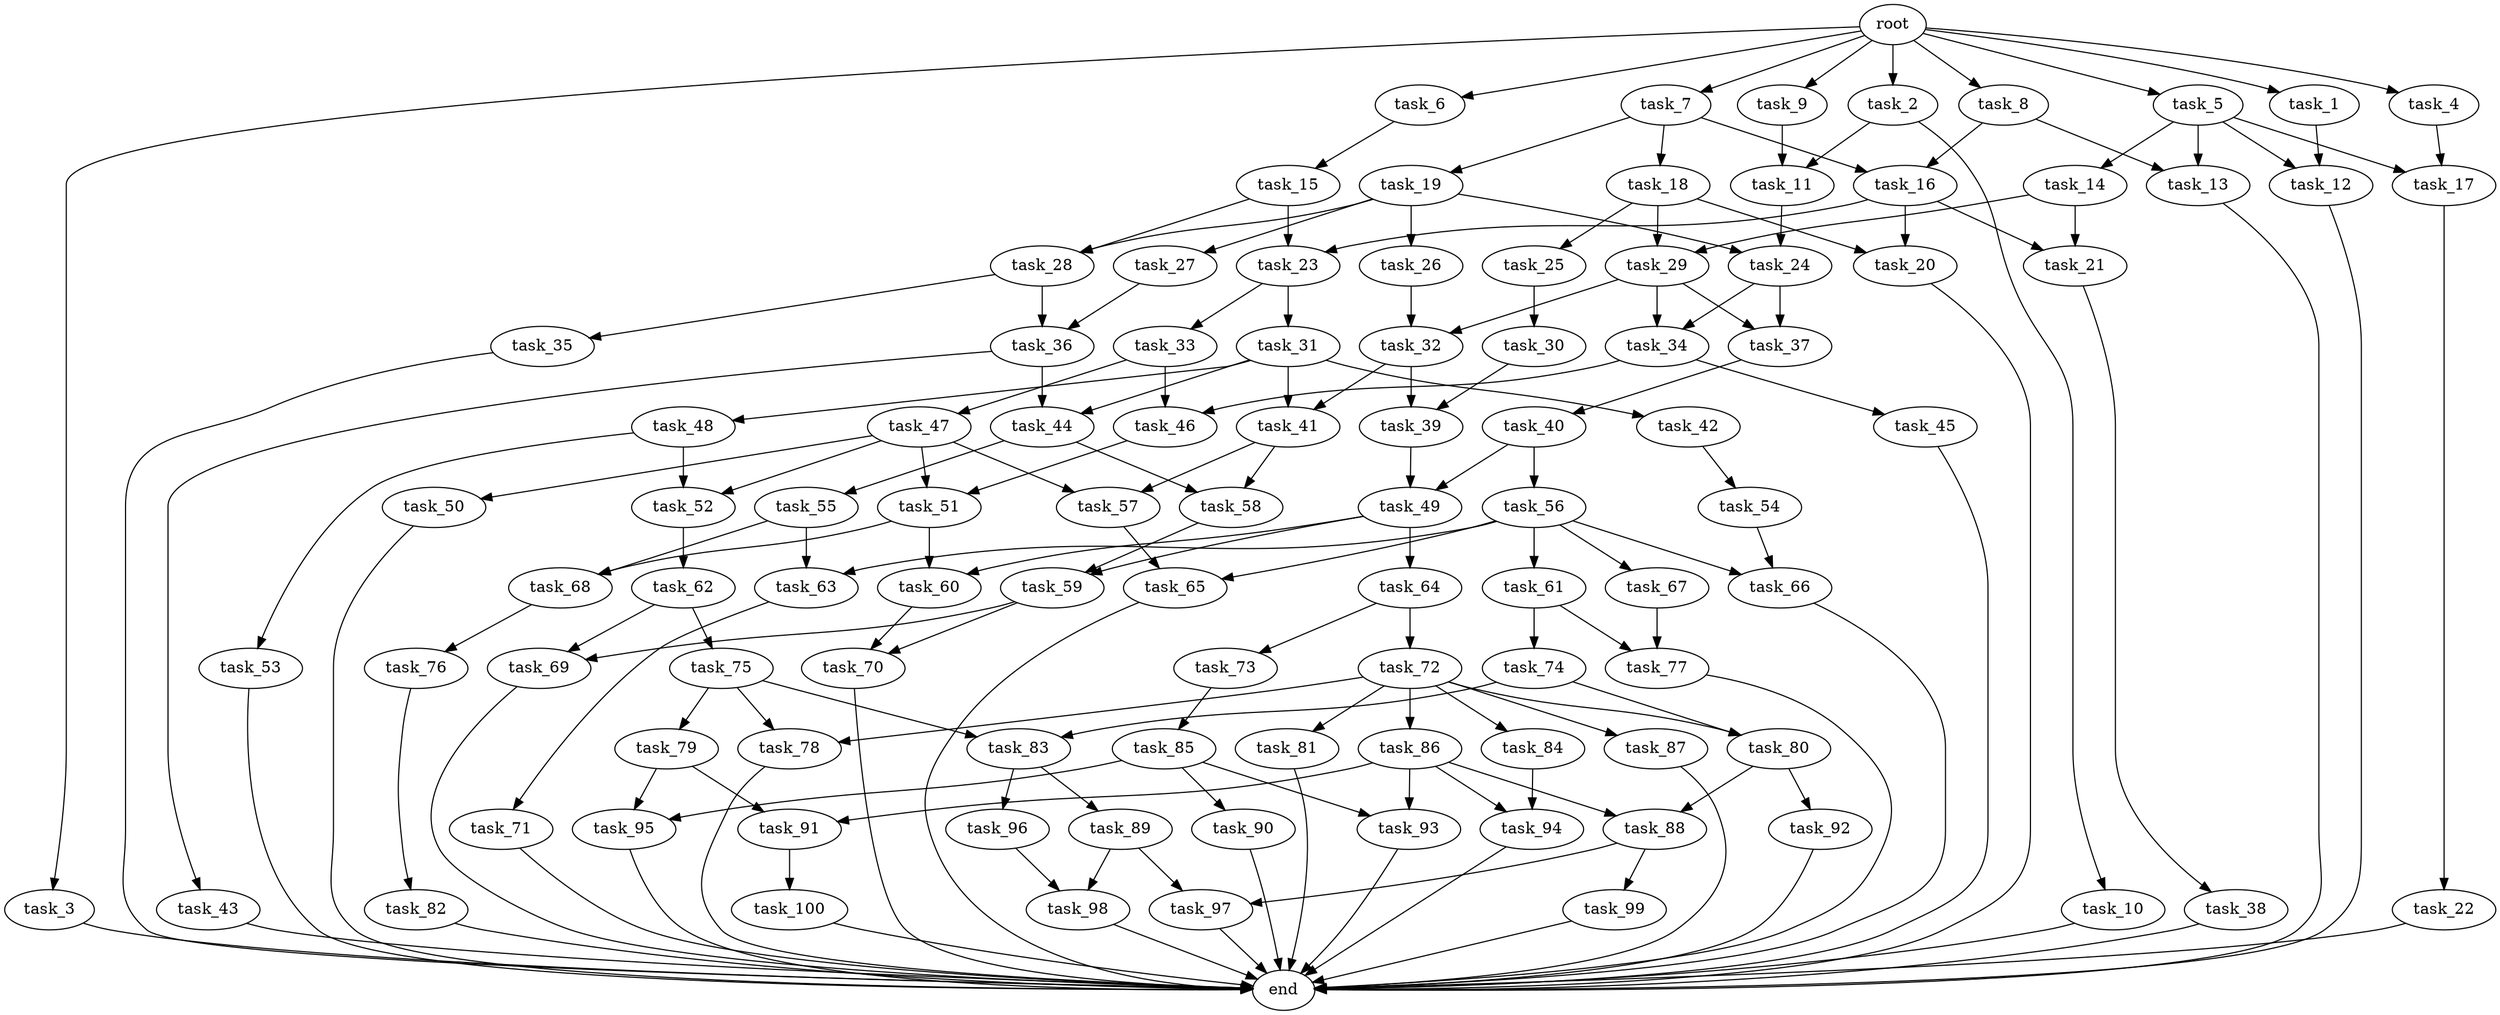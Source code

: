 digraph G {
  task_19 [size="4.274888e+09"];
  task_53 [size="3.561072e+09"];
  task_69 [size="3.879484e+09"];
  task_25 [size="1.056097e+09"];
  task_51 [size="3.610396e+09"];
  task_61 [size="4.517513e+09"];
  task_72 [size="3.566743e+09"];
  task_59 [size="4.542831e+09"];
  task_6 [size="2.626188e+09"];
  root [size="0.000000e+00"];
  task_3 [size="1.594456e+09"];
  task_60 [size="2.796327e+09"];
  task_76 [size="2.164752e+09"];
  task_48 [size="2.223101e+09"];
  task_84 [size="1.289826e+09"];
  task_86 [size="4.001882e+09"];
  task_11 [size="4.024680e+09"];
  task_54 [size="2.574987e+09"];
  task_36 [size="3.690626e+09"];
  task_97 [size="3.616095e+09"];
  task_58 [size="4.062605e+09"];
  task_62 [size="2.927255e+09"];
  task_57 [size="1.763812e+09"];
  task_22 [size="2.578395e+09"];
  task_28 [size="4.513560e+09"];
  task_41 [size="3.435557e+09"];
  task_78 [size="3.561766e+09"];
  task_47 [size="2.318683e+09"];
  task_43 [size="3.786941e+09"];
  task_94 [size="4.822431e+09"];
  task_9 [size="2.477701e+09"];
  task_68 [size="2.613378e+09"];
  task_70 [size="3.278556e+09"];
  task_23 [size="3.553018e+09"];
  task_88 [size="3.165617e+09"];
  task_8 [size="2.826354e+09"];
  task_87 [size="3.081449e+09"];
  task_35 [size="1.292470e+09"];
  task_42 [size="4.234663e+09"];
  end [size="0.000000e+00"];
  task_63 [size="3.861026e+09"];
  task_45 [size="3.905214e+09"];
  task_17 [size="7.887343e+08"];
  task_7 [size="4.948133e+09"];
  task_13 [size="3.921671e+09"];
  task_1 [size="2.979033e+08"];
  task_100 [size="3.529459e+09"];
  task_89 [size="4.165084e+09"];
  task_83 [size="4.943818e+09"];
  task_74 [size="3.229615e+09"];
  task_90 [size="1.239379e+09"];
  task_34 [size="4.146455e+09"];
  task_85 [size="1.001771e+09"];
  task_98 [size="8.390211e+08"];
  task_67 [size="4.506906e+09"];
  task_21 [size="2.048215e+09"];
  task_82 [size="4.692902e+09"];
  task_20 [size="5.753697e+08"];
  task_52 [size="4.694180e+09"];
  task_50 [size="3.819061e+09"];
  task_31 [size="4.717019e+09"];
  task_93 [size="2.877163e+09"];
  task_79 [size="4.468428e+09"];
  task_15 [size="3.946857e+09"];
  task_96 [size="2.851104e+09"];
  task_5 [size="2.193857e+09"];
  task_12 [size="4.097473e+09"];
  task_32 [size="9.597147e+08"];
  task_4 [size="2.859550e+08"];
  task_44 [size="3.728869e+09"];
  task_16 [size="3.831810e+09"];
  task_92 [size="4.785895e+09"];
  task_18 [size="3.364347e+09"];
  task_80 [size="2.831473e+09"];
  task_37 [size="4.489318e+09"];
  task_71 [size="4.523287e+09"];
  task_24 [size="4.754630e+09"];
  task_64 [size="7.663893e+08"];
  task_26 [size="2.155554e+09"];
  task_81 [size="2.084540e+09"];
  task_66 [size="6.824593e+08"];
  task_56 [size="1.204557e+09"];
  task_33 [size="1.918718e+09"];
  task_77 [size="5.702058e+08"];
  task_14 [size="2.741068e+09"];
  task_65 [size="2.539914e+09"];
  task_99 [size="3.046885e+09"];
  task_29 [size="2.147082e+09"];
  task_73 [size="7.029668e+08"];
  task_49 [size="2.618734e+09"];
  task_30 [size="3.617478e+09"];
  task_55 [size="8.512632e+08"];
  task_75 [size="1.425727e+09"];
  task_46 [size="1.354651e+09"];
  task_27 [size="1.318802e+08"];
  task_39 [size="2.325425e+09"];
  task_38 [size="4.771443e+09"];
  task_2 [size="1.298197e+09"];
  task_91 [size="4.865684e+09"];
  task_95 [size="3.085688e+09"];
  task_40 [size="3.619774e+09"];
  task_10 [size="4.962200e+09"];

  task_19 -> task_24 [size="8.549776e+08"];
  task_19 -> task_27 [size="8.549776e+08"];
  task_19 -> task_28 [size="8.549776e+08"];
  task_19 -> task_26 [size="8.549776e+08"];
  task_53 -> end [size="1.000000e-12"];
  task_69 -> end [size="1.000000e-12"];
  task_25 -> task_30 [size="2.112194e+08"];
  task_51 -> task_60 [size="3.610396e+08"];
  task_51 -> task_68 [size="3.610396e+08"];
  task_61 -> task_77 [size="9.035026e+08"];
  task_61 -> task_74 [size="9.035026e+08"];
  task_72 -> task_78 [size="7.133486e+08"];
  task_72 -> task_86 [size="7.133486e+08"];
  task_72 -> task_87 [size="7.133486e+08"];
  task_72 -> task_81 [size="7.133486e+08"];
  task_72 -> task_80 [size="7.133486e+08"];
  task_72 -> task_84 [size="7.133486e+08"];
  task_59 -> task_70 [size="4.542831e+08"];
  task_59 -> task_69 [size="4.542831e+08"];
  task_6 -> task_15 [size="5.252377e+08"];
  root -> task_2 [size="1.000000e-12"];
  root -> task_4 [size="1.000000e-12"];
  root -> task_5 [size="1.000000e-12"];
  root -> task_3 [size="1.000000e-12"];
  root -> task_8 [size="1.000000e-12"];
  root -> task_9 [size="1.000000e-12"];
  root -> task_7 [size="1.000000e-12"];
  root -> task_6 [size="1.000000e-12"];
  root -> task_1 [size="1.000000e-12"];
  task_3 -> end [size="1.000000e-12"];
  task_60 -> task_70 [size="2.796327e+08"];
  task_76 -> task_82 [size="4.329504e+08"];
  task_48 -> task_53 [size="4.446201e+08"];
  task_48 -> task_52 [size="4.446201e+08"];
  task_84 -> task_94 [size="2.579653e+08"];
  task_86 -> task_88 [size="8.003765e+08"];
  task_86 -> task_94 [size="8.003765e+08"];
  task_86 -> task_93 [size="8.003765e+08"];
  task_86 -> task_91 [size="8.003765e+08"];
  task_11 -> task_24 [size="4.024680e+08"];
  task_54 -> task_66 [size="5.149973e+08"];
  task_36 -> task_43 [size="3.690626e+08"];
  task_36 -> task_44 [size="3.690626e+08"];
  task_97 -> end [size="1.000000e-12"];
  task_58 -> task_59 [size="4.062605e+08"];
  task_62 -> task_75 [size="5.854510e+08"];
  task_62 -> task_69 [size="5.854510e+08"];
  task_57 -> task_65 [size="1.763812e+08"];
  task_22 -> end [size="1.000000e-12"];
  task_28 -> task_36 [size="4.513560e+08"];
  task_28 -> task_35 [size="4.513560e+08"];
  task_41 -> task_58 [size="3.435557e+08"];
  task_41 -> task_57 [size="3.435557e+08"];
  task_78 -> end [size="1.000000e-12"];
  task_47 -> task_50 [size="4.637366e+08"];
  task_47 -> task_57 [size="4.637366e+08"];
  task_47 -> task_52 [size="4.637366e+08"];
  task_47 -> task_51 [size="4.637366e+08"];
  task_43 -> end [size="1.000000e-12"];
  task_94 -> end [size="1.000000e-12"];
  task_9 -> task_11 [size="4.955402e+08"];
  task_68 -> task_76 [size="2.613378e+08"];
  task_70 -> end [size="1.000000e-12"];
  task_23 -> task_31 [size="3.553018e+08"];
  task_23 -> task_33 [size="3.553018e+08"];
  task_88 -> task_99 [size="3.165617e+08"];
  task_88 -> task_97 [size="3.165617e+08"];
  task_8 -> task_16 [size="5.652708e+08"];
  task_8 -> task_13 [size="5.652708e+08"];
  task_87 -> end [size="1.000000e-12"];
  task_35 -> end [size="1.000000e-12"];
  task_42 -> task_54 [size="8.469327e+08"];
  task_63 -> task_71 [size="3.861026e+08"];
  task_45 -> end [size="1.000000e-12"];
  task_17 -> task_22 [size="7.887343e+07"];
  task_7 -> task_19 [size="9.896266e+08"];
  task_7 -> task_18 [size="9.896266e+08"];
  task_7 -> task_16 [size="9.896266e+08"];
  task_13 -> end [size="1.000000e-12"];
  task_1 -> task_12 [size="5.958066e+07"];
  task_100 -> end [size="1.000000e-12"];
  task_89 -> task_98 [size="8.330167e+08"];
  task_89 -> task_97 [size="8.330167e+08"];
  task_83 -> task_89 [size="4.943818e+08"];
  task_83 -> task_96 [size="4.943818e+08"];
  task_74 -> task_80 [size="6.459231e+08"];
  task_74 -> task_83 [size="6.459231e+08"];
  task_90 -> end [size="1.000000e-12"];
  task_34 -> task_45 [size="4.146455e+08"];
  task_34 -> task_46 [size="4.146455e+08"];
  task_85 -> task_93 [size="2.003543e+08"];
  task_85 -> task_90 [size="2.003543e+08"];
  task_85 -> task_95 [size="2.003543e+08"];
  task_98 -> end [size="1.000000e-12"];
  task_67 -> task_77 [size="9.013811e+08"];
  task_21 -> task_38 [size="2.048215e+08"];
  task_82 -> end [size="1.000000e-12"];
  task_20 -> end [size="1.000000e-12"];
  task_52 -> task_62 [size="4.694180e+08"];
  task_50 -> end [size="1.000000e-12"];
  task_31 -> task_44 [size="9.434038e+08"];
  task_31 -> task_42 [size="9.434038e+08"];
  task_31 -> task_48 [size="9.434038e+08"];
  task_31 -> task_41 [size="9.434038e+08"];
  task_93 -> end [size="1.000000e-12"];
  task_79 -> task_91 [size="8.936856e+08"];
  task_79 -> task_95 [size="8.936856e+08"];
  task_15 -> task_28 [size="7.893714e+08"];
  task_15 -> task_23 [size="7.893714e+08"];
  task_96 -> task_98 [size="5.702208e+08"];
  task_5 -> task_12 [size="4.387713e+08"];
  task_5 -> task_14 [size="4.387713e+08"];
  task_5 -> task_13 [size="4.387713e+08"];
  task_5 -> task_17 [size="4.387713e+08"];
  task_12 -> end [size="1.000000e-12"];
  task_32 -> task_39 [size="9.597147e+07"];
  task_32 -> task_41 [size="9.597147e+07"];
  task_4 -> task_17 [size="5.719099e+07"];
  task_44 -> task_58 [size="3.728869e+08"];
  task_44 -> task_55 [size="3.728869e+08"];
  task_16 -> task_21 [size="3.831810e+08"];
  task_16 -> task_20 [size="3.831810e+08"];
  task_16 -> task_23 [size="3.831810e+08"];
  task_92 -> end [size="1.000000e-12"];
  task_18 -> task_20 [size="6.728694e+08"];
  task_18 -> task_29 [size="6.728694e+08"];
  task_18 -> task_25 [size="6.728694e+08"];
  task_80 -> task_88 [size="2.831473e+08"];
  task_80 -> task_92 [size="2.831473e+08"];
  task_37 -> task_40 [size="4.489318e+08"];
  task_71 -> end [size="1.000000e-12"];
  task_24 -> task_37 [size="4.754630e+08"];
  task_24 -> task_34 [size="4.754630e+08"];
  task_64 -> task_73 [size="1.532779e+08"];
  task_64 -> task_72 [size="1.532779e+08"];
  task_26 -> task_32 [size="4.311108e+08"];
  task_81 -> end [size="1.000000e-12"];
  task_66 -> end [size="1.000000e-12"];
  task_56 -> task_66 [size="2.409114e+08"];
  task_56 -> task_65 [size="2.409114e+08"];
  task_56 -> task_61 [size="2.409114e+08"];
  task_56 -> task_63 [size="2.409114e+08"];
  task_56 -> task_67 [size="2.409114e+08"];
  task_33 -> task_47 [size="3.837436e+08"];
  task_33 -> task_46 [size="3.837436e+08"];
  task_77 -> end [size="1.000000e-12"];
  task_14 -> task_21 [size="5.482137e+08"];
  task_14 -> task_29 [size="5.482137e+08"];
  task_65 -> end [size="1.000000e-12"];
  task_99 -> end [size="1.000000e-12"];
  task_29 -> task_37 [size="2.147082e+08"];
  task_29 -> task_32 [size="2.147082e+08"];
  task_29 -> task_34 [size="2.147082e+08"];
  task_73 -> task_85 [size="1.405934e+08"];
  task_49 -> task_59 [size="2.618734e+08"];
  task_49 -> task_60 [size="2.618734e+08"];
  task_49 -> task_64 [size="2.618734e+08"];
  task_30 -> task_39 [size="7.234957e+08"];
  task_55 -> task_63 [size="1.702526e+08"];
  task_55 -> task_68 [size="1.702526e+08"];
  task_75 -> task_78 [size="2.851455e+08"];
  task_75 -> task_79 [size="2.851455e+08"];
  task_75 -> task_83 [size="2.851455e+08"];
  task_46 -> task_51 [size="1.354651e+08"];
  task_27 -> task_36 [size="2.637605e+07"];
  task_39 -> task_49 [size="2.325425e+08"];
  task_38 -> end [size="1.000000e-12"];
  task_2 -> task_10 [size="2.596394e+08"];
  task_2 -> task_11 [size="2.596394e+08"];
  task_91 -> task_100 [size="4.865684e+08"];
  task_95 -> end [size="1.000000e-12"];
  task_40 -> task_56 [size="7.239549e+08"];
  task_40 -> task_49 [size="7.239549e+08"];
  task_10 -> end [size="1.000000e-12"];
}
